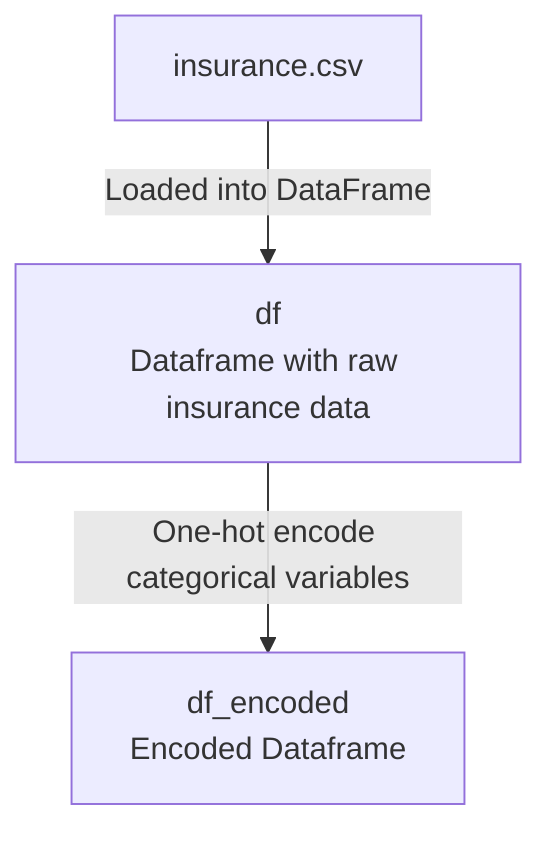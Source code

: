flowchart TD
    A["insurance.csv"] --> |"Loaded into DataFrame"| B["df\nDataframe with raw insurance data"]
    B --> |"One-hot encode categorical variables"| C["df_encoded\nEncoded Dataframe"]